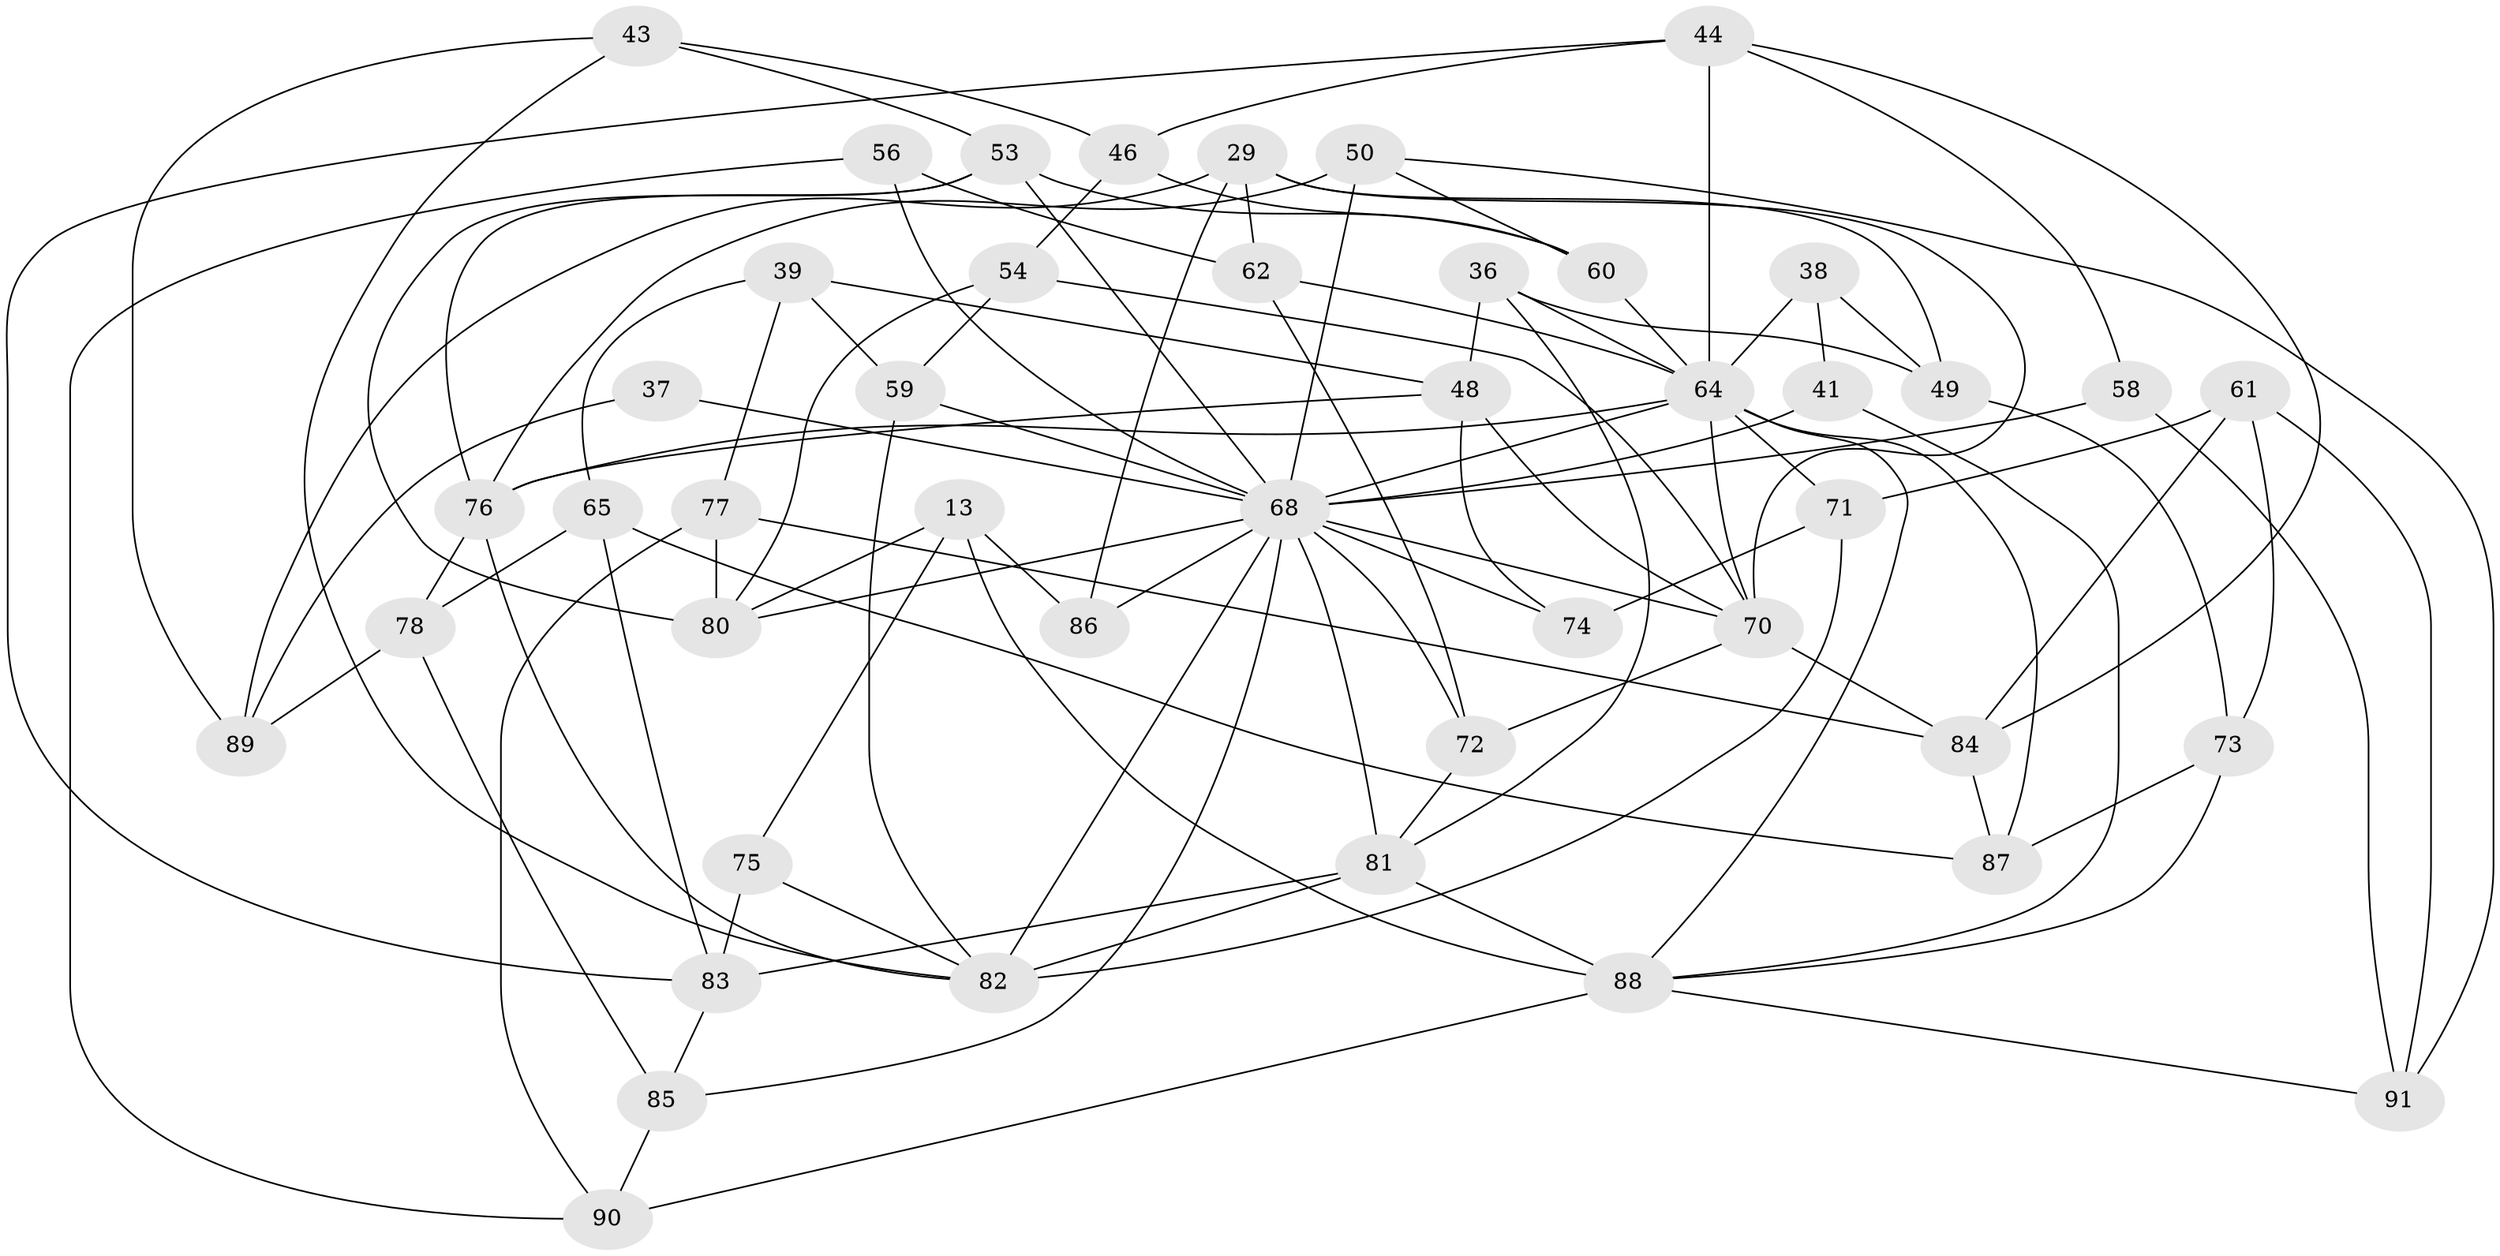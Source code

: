 // original degree distribution, {4: 1.0}
// Generated by graph-tools (version 1.1) at 2025/59/03/09/25 04:59:37]
// undirected, 45 vertices, 105 edges
graph export_dot {
graph [start="1"]
  node [color=gray90,style=filled];
  13 [super="+3"];
  29 [super="+22"];
  36;
  37;
  38;
  39;
  41;
  43;
  44 [super="+23"];
  46;
  48 [super="+34"];
  49;
  50 [super="+14"];
  53 [super="+19"];
  54;
  56 [super="+40"];
  58;
  59;
  60;
  61;
  62;
  64 [super="+16+57"];
  65;
  68 [super="+35+47+67+63"];
  70 [super="+69"];
  71 [super="+15"];
  72;
  73;
  74;
  75;
  76 [super="+10"];
  77;
  78;
  80 [super="+31"];
  81 [super="+6+79"];
  82 [super="+26"];
  83 [super="+45"];
  84 [super="+25"];
  85;
  86;
  87;
  88 [super="+66"];
  89 [super="+20"];
  90;
  91;
  13 -- 86 [weight=2];
  13 -- 75;
  13 -- 80;
  13 -- 88 [weight=2];
  29 -- 89 [weight=2];
  29 -- 70;
  29 -- 86;
  29 -- 49;
  29 -- 62;
  36 -- 49;
  36 -- 48;
  36 -- 64;
  36 -- 81;
  37 -- 89 [weight=2];
  37 -- 68 [weight=2];
  38 -- 49;
  38 -- 41;
  38 -- 64 [weight=2];
  39 -- 48;
  39 -- 59;
  39 -- 77;
  39 -- 65;
  41 -- 88;
  41 -- 68 [weight=2];
  43 -- 46;
  43 -- 53;
  43 -- 89;
  43 -- 82;
  44 -- 84;
  44 -- 83;
  44 -- 64 [weight=2];
  44 -- 58;
  44 -- 46;
  46 -- 54;
  46 -- 60;
  48 -- 74 [weight=2];
  48 -- 70;
  48 -- 76;
  49 -- 73;
  50 -- 91;
  50 -- 60;
  50 -- 76;
  50 -- 68 [weight=3];
  53 -- 60;
  53 -- 80;
  53 -- 76 [weight=2];
  53 -- 68;
  54 -- 59;
  54 -- 80;
  54 -- 70;
  56 -- 90;
  56 -- 62;
  56 -- 68 [weight=4];
  58 -- 91;
  58 -- 68 [weight=2];
  59 -- 68;
  59 -- 82;
  60 -- 64;
  61 -- 91;
  61 -- 73;
  61 -- 84;
  61 -- 71;
  62 -- 72;
  62 -- 64;
  64 -- 71 [weight=3];
  64 -- 76 [weight=2];
  64 -- 87;
  64 -- 88 [weight=2];
  64 -- 68 [weight=4];
  64 -- 70;
  65 -- 78;
  65 -- 87;
  65 -- 83;
  68 -- 86;
  68 -- 81;
  68 -- 70 [weight=3];
  68 -- 72;
  68 -- 74;
  68 -- 80 [weight=2];
  68 -- 82;
  68 -- 85;
  70 -- 84 [weight=2];
  70 -- 72;
  71 -- 74;
  71 -- 82;
  72 -- 81;
  73 -- 87;
  73 -- 88;
  75 -- 83 [weight=2];
  75 -- 82;
  76 -- 82;
  76 -- 78;
  77 -- 80;
  77 -- 90;
  77 -- 84;
  78 -- 89;
  78 -- 85;
  81 -- 83;
  81 -- 88 [weight=2];
  81 -- 82 [weight=2];
  83 -- 85;
  84 -- 87;
  85 -- 90;
  88 -- 90;
  88 -- 91;
}
